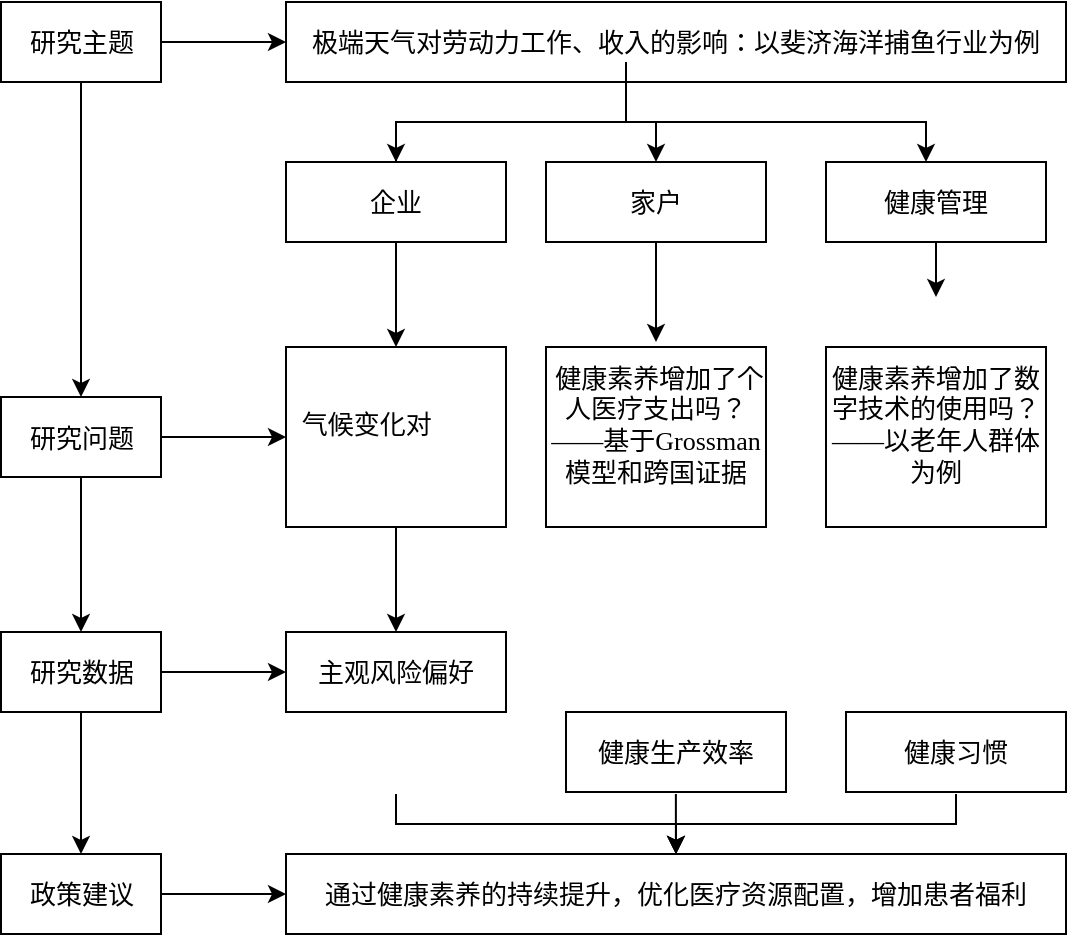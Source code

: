 <mxfile version="24.7.4">
  <diagram name="第 1 页" id="TJlREFRVbjQbi90u0qth">
    <mxGraphModel dx="794" dy="420" grid="1" gridSize="10" guides="1" tooltips="1" connect="1" arrows="1" fold="1" page="1" pageScale="1" pageWidth="827" pageHeight="1169" math="0" shadow="0">
      <root>
        <mxCell id="0" />
        <mxCell id="1" parent="0" />
        <mxCell id="6NIygA2UcwXDgmvHAig5-2" value="&lt;div&gt;极端天气对劳动力工作、收入的影响：以斐济海洋捕鱼行业为例&lt;/div&gt;" style="rounded=0;whiteSpace=wrap;html=1;fontFamily=宋体;fontSize=13;" parent="1" vertex="1">
          <mxGeometry x="380" y="40" width="390" height="40" as="geometry" />
        </mxCell>
        <mxCell id="6NIygA2UcwXDgmvHAig5-57" value="" style="edgeStyle=orthogonalEdgeStyle;rounded=0;orthogonalLoop=1;jettySize=auto;html=1;fontFamily=宋体;fontSize=13;" parent="1" source="6NIygA2UcwXDgmvHAig5-5" edge="1">
          <mxGeometry relative="1" as="geometry">
            <mxPoint x="705" y="187.5" as="targetPoint" />
          </mxGeometry>
        </mxCell>
        <mxCell id="6NIygA2UcwXDgmvHAig5-5" value="健康管理" style="rounded=0;whiteSpace=wrap;html=1;fontFamily=宋体;fontSize=13;" parent="1" vertex="1">
          <mxGeometry x="650" y="120" width="110" height="40" as="geometry" />
        </mxCell>
        <mxCell id="6NIygA2UcwXDgmvHAig5-58" style="edgeStyle=orthogonalEdgeStyle;rounded=0;orthogonalLoop=1;jettySize=auto;html=1;fontFamily=宋体;fontSize=13;" parent="1" source="6NIygA2UcwXDgmvHAig5-10" edge="1">
          <mxGeometry relative="1" as="geometry">
            <mxPoint x="435.0" y="130" as="targetPoint" />
          </mxGeometry>
        </mxCell>
        <mxCell id="39m7SFtXW_pnDy7DZffh-3" value="" style="edgeStyle=orthogonalEdgeStyle;rounded=0;orthogonalLoop=1;jettySize=auto;html=1;" edge="1" parent="1" source="6NIygA2UcwXDgmvHAig5-10" target="6NIygA2UcwXDgmvHAig5-18">
          <mxGeometry relative="1" as="geometry" />
        </mxCell>
        <mxCell id="6NIygA2UcwXDgmvHAig5-10" value="企业" style="rounded=0;whiteSpace=wrap;html=1;fontFamily=宋体;fontSize=13;" parent="1" vertex="1">
          <mxGeometry x="380" y="120" width="110" height="40" as="geometry" />
        </mxCell>
        <mxCell id="6NIygA2UcwXDgmvHAig5-88" style="edgeStyle=orthogonalEdgeStyle;rounded=0;orthogonalLoop=1;jettySize=auto;html=1;exitX=0.5;exitY=1;exitDx=0;exitDy=0;entryX=0.5;entryY=0;entryDx=0;entryDy=0;fontFamily=宋体;fontSize=13;" parent="1" target="6NIygA2UcwXDgmvHAig5-82" edge="1">
          <mxGeometry relative="1" as="geometry">
            <mxPoint x="715.0" y="436" as="sourcePoint" />
            <Array as="points">
              <mxPoint x="715" y="451" />
              <mxPoint x="575" y="451" />
            </Array>
          </mxGeometry>
        </mxCell>
        <mxCell id="6NIygA2UcwXDgmvHAig5-86" style="edgeStyle=orthogonalEdgeStyle;rounded=0;orthogonalLoop=1;jettySize=auto;html=1;exitX=0.5;exitY=1;exitDx=0;exitDy=0;entryX=0.5;entryY=0;entryDx=0;entryDy=0;fontFamily=宋体;fontSize=13;" parent="1" target="6NIygA2UcwXDgmvHAig5-82" edge="1">
          <mxGeometry relative="1" as="geometry">
            <mxPoint x="435.0" y="436" as="sourcePoint" />
            <Array as="points">
              <mxPoint x="435" y="451" />
              <mxPoint x="575" y="451" />
            </Array>
          </mxGeometry>
        </mxCell>
        <mxCell id="6NIygA2UcwXDgmvHAig5-63" value="" style="edgeStyle=orthogonalEdgeStyle;rounded=0;orthogonalLoop=1;jettySize=auto;html=1;fontFamily=宋体;fontSize=13;" parent="1" source="6NIygA2UcwXDgmvHAig5-18" target="6NIygA2UcwXDgmvHAig5-50" edge="1">
          <mxGeometry relative="1" as="geometry" />
        </mxCell>
        <mxCell id="6NIygA2UcwXDgmvHAig5-18" value="&lt;div style=&quot;text-indent: -29.333px;&quot;&gt;气候变化对&lt;/div&gt;&lt;p style=&quot;margin-top: 0cm; margin-right: 0cm; margin-left: 22pt; text-align: justify; line-height: 150%; font-size: 13px;&quot; class=&quot;MsoListParagraph&quot;&gt;&lt;span style=&quot;font-size: 13px;&quot; lang=&quot;EN-US&quot;&gt;&lt;/span&gt;&lt;/p&gt;" style="rounded=0;whiteSpace=wrap;html=1;fontFamily=宋体;fontSize=13;" parent="1" vertex="1">
          <mxGeometry x="380" y="212.5" width="110" height="90" as="geometry" />
        </mxCell>
        <mxCell id="6NIygA2UcwXDgmvHAig5-19" value="&lt;font style=&quot;font-size: 13px;&quot;&gt;&lt;span style=&quot;text-align: justify; text-indent: -22pt; background-color: initial; font-size: 13px;&quot; lang=&quot;EN-US&quot;&gt;&amp;nbsp;&lt;/span&gt;&lt;span style=&quot;text-align: justify; text-indent: -22pt; background-color: initial; font-size: 13px;&quot;&gt;健康素养增加了个人医疗支出吗？——基于&lt;/span&gt;&lt;span style=&quot;text-align: justify; text-indent: -22pt; background-color: initial; font-size: 13px;&quot; lang=&quot;EN-US&quot;&gt;Grossman&lt;/span&gt;&lt;span style=&quot;text-align: justify; text-indent: -22pt; background-color: initial; font-size: 13px;&quot;&gt;模型和跨国证据&lt;/span&gt;&lt;/font&gt;&lt;p style=&quot;margin-top: 0cm; margin-right: 0cm; margin-left: 22pt; text-align: justify; line-height: 150%; font-size: 13px;&quot; class=&quot;MsoListParagraph&quot;&gt;&lt;span style=&quot;font-size: 13px;&quot; lang=&quot;EN-US&quot;&gt;&lt;/span&gt;&lt;/p&gt;" style="rounded=0;whiteSpace=wrap;html=1;fontFamily=宋体;fontSize=13;" parent="1" vertex="1">
          <mxGeometry x="510" y="212.5" width="110" height="90" as="geometry" />
        </mxCell>
        <mxCell id="6NIygA2UcwXDgmvHAig5-24" value="&lt;font style=&quot;font-size: 13px;&quot;&gt;&lt;span style=&quot;font-size: 13px;&quot;&gt;健康素养增加了数字技术的使用吗？&lt;/span&gt;&lt;span style=&quot;text-indent: -29.333px; font-size: 13px;&quot;&gt;——&lt;/span&gt;&lt;span style=&quot;font-size: 13px;&quot;&gt;以老年人群体为例&lt;/span&gt;&lt;/font&gt;&lt;br style=&quot;font-size: 13px;&quot;&gt;&lt;p class=&quot;MsoListParagraph&quot; style=&quot;margin-top: 0cm; margin-right: 0cm; margin-left: 22pt; line-height: 150%; font-size: 13px;&quot;&gt;&lt;span lang=&quot;EN-US&quot; style=&quot;font-size: 13px;&quot;&gt;&lt;/span&gt;&lt;/p&gt;" style="rounded=0;whiteSpace=wrap;html=1;align=center;fontFamily=宋体;fontSize=13;" parent="1" vertex="1">
          <mxGeometry x="650" y="212.5" width="110" height="90" as="geometry" />
        </mxCell>
        <mxCell id="6NIygA2UcwXDgmvHAig5-25" style="edgeStyle=orthogonalEdgeStyle;rounded=0;orthogonalLoop=1;jettySize=auto;html=1;exitX=0.5;exitY=1;exitDx=0;exitDy=0;fontFamily=宋体;fontSize=13;" parent="1" source="6NIygA2UcwXDgmvHAig5-10" target="6NIygA2UcwXDgmvHAig5-10" edge="1">
          <mxGeometry relative="1" as="geometry" />
        </mxCell>
        <mxCell id="6NIygA2UcwXDgmvHAig5-81" value="" style="edgeStyle=orthogonalEdgeStyle;curved=1;rounded=0;orthogonalLoop=1;jettySize=auto;html=1;fontFamily=宋体;fontSize=13;" parent="1" edge="1">
          <mxGeometry relative="1" as="geometry">
            <mxPoint x="574.941" y="436" as="sourcePoint" />
            <mxPoint x="574.941" y="466" as="targetPoint" />
          </mxGeometry>
        </mxCell>
        <mxCell id="39m7SFtXW_pnDy7DZffh-2" value="" style="edgeStyle=orthogonalEdgeStyle;rounded=0;orthogonalLoop=1;jettySize=auto;html=1;" edge="1" parent="1" source="6NIygA2UcwXDgmvHAig5-11">
          <mxGeometry relative="1" as="geometry">
            <mxPoint x="565" y="210" as="targetPoint" />
          </mxGeometry>
        </mxCell>
        <mxCell id="6NIygA2UcwXDgmvHAig5-11" value="家户" style="rounded=0;whiteSpace=wrap;html=1;fontFamily=宋体;fontSize=13;" parent="1" vertex="1">
          <mxGeometry x="510" y="120" width="110" height="40" as="geometry" />
        </mxCell>
        <mxCell id="6NIygA2UcwXDgmvHAig5-32" value="研究主题" style="rounded=0;whiteSpace=wrap;html=1;fontFamily=宋体;fontSize=13;" parent="1" vertex="1">
          <mxGeometry x="237.5" y="40" width="80" height="40" as="geometry" />
        </mxCell>
        <mxCell id="6NIygA2UcwXDgmvHAig5-34" value="" style="endArrow=classic;html=1;rounded=0;exitX=1;exitY=0.5;exitDx=0;exitDy=0;entryX=0;entryY=0.5;entryDx=0;entryDy=0;fontFamily=宋体;fontSize=13;" parent="1" source="6NIygA2UcwXDgmvHAig5-32" target="6NIygA2UcwXDgmvHAig5-2" edge="1">
          <mxGeometry width="50" height="50" relative="1" as="geometry">
            <mxPoint x="600" y="230" as="sourcePoint" />
            <mxPoint x="650" y="180" as="targetPoint" />
          </mxGeometry>
        </mxCell>
        <mxCell id="6NIygA2UcwXDgmvHAig5-39" value="" style="edgeStyle=orthogonalEdgeStyle;rounded=0;orthogonalLoop=1;jettySize=auto;html=1;fontFamily=宋体;fontSize=13;" parent="1" source="6NIygA2UcwXDgmvHAig5-35" target="6NIygA2UcwXDgmvHAig5-36" edge="1">
          <mxGeometry relative="1" as="geometry" />
        </mxCell>
        <mxCell id="6NIygA2UcwXDgmvHAig5-62" value="" style="edgeStyle=orthogonalEdgeStyle;rounded=0;orthogonalLoop=1;jettySize=auto;html=1;fontFamily=宋体;fontSize=13;" parent="1" source="6NIygA2UcwXDgmvHAig5-35" target="6NIygA2UcwXDgmvHAig5-18" edge="1">
          <mxGeometry relative="1" as="geometry" />
        </mxCell>
        <mxCell id="6NIygA2UcwXDgmvHAig5-35" value="研究问题" style="rounded=0;whiteSpace=wrap;html=1;fontFamily=宋体;fontSize=13;" parent="1" vertex="1">
          <mxGeometry x="237.5" y="237.5" width="80" height="40" as="geometry" />
        </mxCell>
        <mxCell id="6NIygA2UcwXDgmvHAig5-40" value="" style="edgeStyle=orthogonalEdgeStyle;rounded=0;orthogonalLoop=1;jettySize=auto;html=1;fontFamily=宋体;fontSize=13;" parent="1" source="6NIygA2UcwXDgmvHAig5-36" target="6NIygA2UcwXDgmvHAig5-37" edge="1">
          <mxGeometry relative="1" as="geometry" />
        </mxCell>
        <mxCell id="6NIygA2UcwXDgmvHAig5-76" value="" style="edgeStyle=orthogonalEdgeStyle;curved=1;rounded=0;orthogonalLoop=1;jettySize=auto;html=1;fontFamily=宋体;fontSize=13;" parent="1" source="6NIygA2UcwXDgmvHAig5-36" target="6NIygA2UcwXDgmvHAig5-50" edge="1">
          <mxGeometry relative="1" as="geometry" />
        </mxCell>
        <mxCell id="6NIygA2UcwXDgmvHAig5-36" value="研究数据" style="rounded=0;whiteSpace=wrap;html=1;fontFamily=宋体;fontSize=13;" parent="1" vertex="1">
          <mxGeometry x="237.5" y="355" width="80" height="40" as="geometry" />
        </mxCell>
        <mxCell id="6NIygA2UcwXDgmvHAig5-84" value="" style="edgeStyle=orthogonalEdgeStyle;curved=1;rounded=0;orthogonalLoop=1;jettySize=auto;html=1;fontFamily=宋体;fontSize=13;" parent="1" source="6NIygA2UcwXDgmvHAig5-37" target="6NIygA2UcwXDgmvHAig5-82" edge="1">
          <mxGeometry relative="1" as="geometry" />
        </mxCell>
        <mxCell id="6NIygA2UcwXDgmvHAig5-37" value="政策建议" style="rounded=0;whiteSpace=wrap;html=1;fontFamily=宋体;fontSize=13;" parent="1" vertex="1">
          <mxGeometry x="237.5" y="466" width="80" height="40" as="geometry" />
        </mxCell>
        <mxCell id="6NIygA2UcwXDgmvHAig5-38" value="" style="endArrow=classic;html=1;rounded=0;exitX=0.5;exitY=1;exitDx=0;exitDy=0;entryX=0.5;entryY=0;entryDx=0;entryDy=0;fontFamily=宋体;fontSize=13;" parent="1" source="6NIygA2UcwXDgmvHAig5-32" target="6NIygA2UcwXDgmvHAig5-35" edge="1">
          <mxGeometry width="50" height="50" relative="1" as="geometry">
            <mxPoint x="600" y="230" as="sourcePoint" />
            <mxPoint x="650" y="180" as="targetPoint" />
          </mxGeometry>
        </mxCell>
        <mxCell id="6NIygA2UcwXDgmvHAig5-45" value="" style="endArrow=classic;html=1;rounded=0;exitX=0.5;exitY=1;exitDx=0;exitDy=0;entryX=0.5;entryY=0;entryDx=0;entryDy=0;edgeStyle=orthogonalEdgeStyle;fontFamily=宋体;fontSize=13;" parent="1" source="6NIygA2UcwXDgmvHAig5-2" target="6NIygA2UcwXDgmvHAig5-10" edge="1">
          <mxGeometry width="50" height="50" relative="1" as="geometry">
            <mxPoint x="585" y="90" as="sourcePoint" />
            <mxPoint x="585" y="140" as="targetPoint" />
            <Array as="points">
              <mxPoint x="550" y="80" />
              <mxPoint x="550" y="100" />
              <mxPoint x="435" y="100" />
            </Array>
          </mxGeometry>
        </mxCell>
        <mxCell id="6NIygA2UcwXDgmvHAig5-46" value="" style="endArrow=classic;html=1;rounded=0;exitX=0.5;exitY=1;exitDx=0;exitDy=0;entryX=0.5;entryY=0;entryDx=0;entryDy=0;edgeStyle=orthogonalEdgeStyle;fontFamily=宋体;fontSize=13;" parent="1" source="6NIygA2UcwXDgmvHAig5-2" target="6NIygA2UcwXDgmvHAig5-11" edge="1">
          <mxGeometry width="50" height="50" relative="1" as="geometry">
            <mxPoint x="585" y="90" as="sourcePoint" />
            <mxPoint x="445" y="140" as="targetPoint" />
            <Array as="points">
              <mxPoint x="550" y="80" />
              <mxPoint x="550" y="100" />
              <mxPoint x="565" y="100" />
            </Array>
          </mxGeometry>
        </mxCell>
        <mxCell id="6NIygA2UcwXDgmvHAig5-48" value="健康习惯" style="rounded=0;whiteSpace=wrap;html=1;fontFamily=宋体;fontSize=13;" parent="1" vertex="1">
          <mxGeometry x="660" y="395" width="110" height="40" as="geometry" />
        </mxCell>
        <mxCell id="6NIygA2UcwXDgmvHAig5-49" value="健康生产效率" style="rounded=0;whiteSpace=wrap;html=1;fontFamily=宋体;fontSize=13;" parent="1" vertex="1">
          <mxGeometry x="520" y="395" width="110" height="40" as="geometry" />
        </mxCell>
        <mxCell id="6NIygA2UcwXDgmvHAig5-50" value="主观风险偏好" style="rounded=0;whiteSpace=wrap;html=1;fontFamily=宋体;fontSize=13;" parent="1" vertex="1">
          <mxGeometry x="380" y="355" width="110" height="40" as="geometry" />
        </mxCell>
        <mxCell id="6NIygA2UcwXDgmvHAig5-82" value="通过健康素养的持续提升，优化医疗资源配置，增加患者福利" style="whiteSpace=wrap;html=1;rounded=0;fontFamily=宋体;fontSize=13;" parent="1" vertex="1">
          <mxGeometry x="380" y="466" width="390" height="40" as="geometry" />
        </mxCell>
        <mxCell id="39m7SFtXW_pnDy7DZffh-1" value="" style="endArrow=classic;html=1;rounded=0;edgeStyle=orthogonalEdgeStyle;fontFamily=宋体;fontSize=13;" edge="1" parent="1">
          <mxGeometry width="50" height="50" relative="1" as="geometry">
            <mxPoint x="550" y="70" as="sourcePoint" />
            <mxPoint x="700" y="120" as="targetPoint" />
            <Array as="points">
              <mxPoint x="550" y="100" />
              <mxPoint x="700" y="100" />
            </Array>
          </mxGeometry>
        </mxCell>
      </root>
    </mxGraphModel>
  </diagram>
</mxfile>

